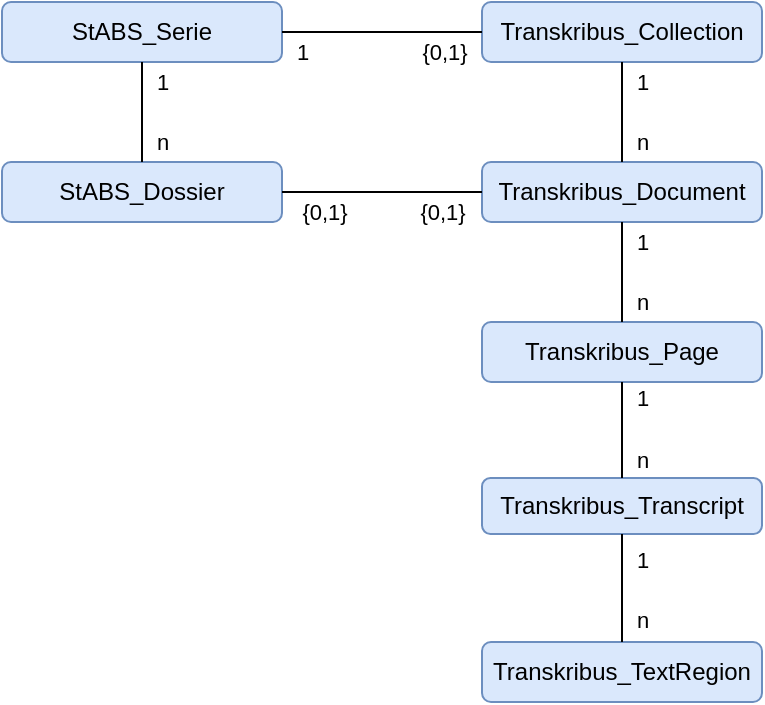 <mxfile version="21.0.2" type="device"><diagram name="Seite-1" id="zACNzoBjilEqJe3dGPYi"><mxGraphModel dx="1687" dy="920" grid="1" gridSize="10" guides="1" tooltips="1" connect="1" arrows="1" fold="1" page="1" pageScale="1" pageWidth="413" pageHeight="583" math="0" shadow="0"><root><mxCell id="0"/><mxCell id="1" parent="0"/><mxCell id="uG92Sf3wsvAc2I4nnPaD-1" value="StABS_Serie" style="rounded=1;whiteSpace=wrap;html=1;fillColor=#dae8fc;strokeColor=#6c8ebf;" vertex="1" parent="1"><mxGeometry x="10" y="10" width="140" height="30" as="geometry"/></mxCell><mxCell id="uG92Sf3wsvAc2I4nnPaD-2" value="StABS_Dossier" style="rounded=1;whiteSpace=wrap;html=1;fillColor=#dae8fc;strokeColor=#6c8ebf;" vertex="1" parent="1"><mxGeometry x="10" y="90" width="140" height="30" as="geometry"/></mxCell><mxCell id="uG92Sf3wsvAc2I4nnPaD-3" value="Transkribus_Collection" style="rounded=1;whiteSpace=wrap;html=1;fillColor=#dae8fc;strokeColor=#6c8ebf;" vertex="1" parent="1"><mxGeometry x="250" y="10" width="140" height="30" as="geometry"/></mxCell><mxCell id="uG92Sf3wsvAc2I4nnPaD-4" value="Transkribus_Document" style="rounded=1;whiteSpace=wrap;html=1;fillColor=#dae8fc;strokeColor=#6c8ebf;" vertex="1" parent="1"><mxGeometry x="250" y="90" width="140" height="30" as="geometry"/></mxCell><mxCell id="uG92Sf3wsvAc2I4nnPaD-5" value="Transkribus_Page" style="rounded=1;whiteSpace=wrap;html=1;fillColor=#dae8fc;strokeColor=#6c8ebf;" vertex="1" parent="1"><mxGeometry x="250" y="170" width="140" height="30" as="geometry"/></mxCell><mxCell id="uG92Sf3wsvAc2I4nnPaD-6" value="Transkribus_Transcript" style="rounded=1;whiteSpace=wrap;html=1;fillColor=#dae8fc;strokeColor=#6c8ebf;" vertex="1" parent="1"><mxGeometry x="250" y="248" width="140" height="28" as="geometry"/></mxCell><mxCell id="uG92Sf3wsvAc2I4nnPaD-7" value="Transkribus_TextRegion" style="rounded=1;whiteSpace=wrap;html=1;fillColor=#dae8fc;strokeColor=#6c8ebf;" vertex="1" parent="1"><mxGeometry x="250" y="330" width="140" height="30" as="geometry"/></mxCell><mxCell id="uG92Sf3wsvAc2I4nnPaD-8" value="" style="endArrow=none;html=1;rounded=0;entryX=0.5;entryY=1;entryDx=0;entryDy=0;exitX=0.5;exitY=0;exitDx=0;exitDy=0;" edge="1" parent="1" source="uG92Sf3wsvAc2I4nnPaD-2" target="uG92Sf3wsvAc2I4nnPaD-1"><mxGeometry width="50" height="50" relative="1" as="geometry"><mxPoint x="170" y="120" as="sourcePoint"/><mxPoint x="220" y="70" as="targetPoint"/></mxGeometry></mxCell><mxCell id="uG92Sf3wsvAc2I4nnPaD-9" value="1" style="edgeLabel;html=1;align=center;verticalAlign=middle;resizable=0;points=[];" vertex="1" connectable="0" parent="uG92Sf3wsvAc2I4nnPaD-8"><mxGeometry x="-0.501" y="1" relative="1" as="geometry"><mxPoint x="11" y="-28" as="offset"/></mxGeometry></mxCell><mxCell id="uG92Sf3wsvAc2I4nnPaD-10" value="n" style="edgeLabel;html=1;align=center;verticalAlign=middle;resizable=0;points=[];" vertex="1" connectable="0" parent="uG92Sf3wsvAc2I4nnPaD-8"><mxGeometry x="-0.596" y="-2" relative="1" as="geometry"><mxPoint x="8" as="offset"/></mxGeometry></mxCell><mxCell id="uG92Sf3wsvAc2I4nnPaD-11" value="" style="endArrow=none;html=1;rounded=0;entryX=1;entryY=0.5;entryDx=0;entryDy=0;exitX=0;exitY=0.5;exitDx=0;exitDy=0;" edge="1" parent="1" source="uG92Sf3wsvAc2I4nnPaD-3" target="uG92Sf3wsvAc2I4nnPaD-1"><mxGeometry width="50" height="50" relative="1" as="geometry"><mxPoint x="90" y="100" as="sourcePoint"/><mxPoint x="90" y="50" as="targetPoint"/></mxGeometry></mxCell><mxCell id="uG92Sf3wsvAc2I4nnPaD-14" value="{0,1}" style="edgeLabel;html=1;align=center;verticalAlign=middle;resizable=0;points=[];" vertex="1" connectable="0" parent="uG92Sf3wsvAc2I4nnPaD-11"><mxGeometry x="0.231" y="2" relative="1" as="geometry"><mxPoint x="42" y="8" as="offset"/></mxGeometry></mxCell><mxCell id="uG92Sf3wsvAc2I4nnPaD-15" value="1" style="edgeLabel;html=1;align=center;verticalAlign=middle;resizable=0;points=[];" vertex="1" connectable="0" parent="uG92Sf3wsvAc2I4nnPaD-11"><mxGeometry relative="1" as="geometry"><mxPoint x="-40" y="10" as="offset"/></mxGeometry></mxCell><mxCell id="uG92Sf3wsvAc2I4nnPaD-16" value="" style="endArrow=none;html=1;rounded=0;entryX=1;entryY=0.5;entryDx=0;entryDy=0;exitX=0;exitY=0.5;exitDx=0;exitDy=0;" edge="1" parent="1" source="uG92Sf3wsvAc2I4nnPaD-4" target="uG92Sf3wsvAc2I4nnPaD-2"><mxGeometry width="50" height="50" relative="1" as="geometry"><mxPoint x="250" y="150" as="sourcePoint"/><mxPoint x="150" y="150" as="targetPoint"/></mxGeometry></mxCell><mxCell id="uG92Sf3wsvAc2I4nnPaD-17" value="{0,1}" style="edgeLabel;html=1;align=center;verticalAlign=middle;resizable=0;points=[];" vertex="1" connectable="0" parent="uG92Sf3wsvAc2I4nnPaD-16"><mxGeometry x="0.231" y="2" relative="1" as="geometry"><mxPoint x="-18" y="8" as="offset"/></mxGeometry></mxCell><mxCell id="uG92Sf3wsvAc2I4nnPaD-18" value="{0,1}" style="edgeLabel;html=1;align=center;verticalAlign=middle;resizable=0;points=[];" vertex="1" connectable="0" parent="uG92Sf3wsvAc2I4nnPaD-16"><mxGeometry relative="1" as="geometry"><mxPoint x="30" y="10" as="offset"/></mxGeometry></mxCell><mxCell id="uG92Sf3wsvAc2I4nnPaD-19" value="" style="endArrow=none;html=1;rounded=0;entryX=0.5;entryY=1;entryDx=0;entryDy=0;exitX=0.5;exitY=0;exitDx=0;exitDy=0;" edge="1" parent="1" source="uG92Sf3wsvAc2I4nnPaD-4" target="uG92Sf3wsvAc2I4nnPaD-3"><mxGeometry width="50" height="50" relative="1" as="geometry"><mxPoint x="320" y="80" as="sourcePoint"/><mxPoint x="319.8" y="50" as="targetPoint"/></mxGeometry></mxCell><mxCell id="uG92Sf3wsvAc2I4nnPaD-20" value="1" style="edgeLabel;html=1;align=center;verticalAlign=middle;resizable=0;points=[];" vertex="1" connectable="0" parent="uG92Sf3wsvAc2I4nnPaD-19"><mxGeometry x="-0.501" y="1" relative="1" as="geometry"><mxPoint x="11" y="-28" as="offset"/></mxGeometry></mxCell><mxCell id="uG92Sf3wsvAc2I4nnPaD-21" value="n" style="edgeLabel;html=1;align=center;verticalAlign=middle;resizable=0;points=[];" vertex="1" connectable="0" parent="uG92Sf3wsvAc2I4nnPaD-19"><mxGeometry x="-0.596" y="-2" relative="1" as="geometry"><mxPoint x="8" as="offset"/></mxGeometry></mxCell><mxCell id="uG92Sf3wsvAc2I4nnPaD-23" value="" style="endArrow=none;html=1;rounded=0;entryX=0.5;entryY=1;entryDx=0;entryDy=0;exitX=0.5;exitY=0;exitDx=0;exitDy=0;" edge="1" parent="1" source="uG92Sf3wsvAc2I4nnPaD-5" target="uG92Sf3wsvAc2I4nnPaD-4"><mxGeometry width="50" height="50" relative="1" as="geometry"><mxPoint x="330" y="100" as="sourcePoint"/><mxPoint x="330" y="50" as="targetPoint"/></mxGeometry></mxCell><mxCell id="uG92Sf3wsvAc2I4nnPaD-24" value="1" style="edgeLabel;html=1;align=center;verticalAlign=middle;resizable=0;points=[];" vertex="1" connectable="0" parent="uG92Sf3wsvAc2I4nnPaD-23"><mxGeometry x="-0.501" y="1" relative="1" as="geometry"><mxPoint x="11" y="-28" as="offset"/></mxGeometry></mxCell><mxCell id="uG92Sf3wsvAc2I4nnPaD-25" value="n" style="edgeLabel;html=1;align=center;verticalAlign=middle;resizable=0;points=[];" vertex="1" connectable="0" parent="uG92Sf3wsvAc2I4nnPaD-23"><mxGeometry x="-0.596" y="-2" relative="1" as="geometry"><mxPoint x="8" as="offset"/></mxGeometry></mxCell><mxCell id="uG92Sf3wsvAc2I4nnPaD-26" value="" style="endArrow=none;html=1;rounded=0;entryX=0.5;entryY=1;entryDx=0;entryDy=0;exitX=0.5;exitY=0;exitDx=0;exitDy=0;" edge="1" parent="1" source="uG92Sf3wsvAc2I4nnPaD-6" target="uG92Sf3wsvAc2I4nnPaD-5"><mxGeometry width="50" height="50" relative="1" as="geometry"><mxPoint x="360" y="230" as="sourcePoint"/><mxPoint x="330" y="130" as="targetPoint"/></mxGeometry></mxCell><mxCell id="uG92Sf3wsvAc2I4nnPaD-27" value="1" style="edgeLabel;html=1;align=center;verticalAlign=middle;resizable=0;points=[];" vertex="1" connectable="0" parent="uG92Sf3wsvAc2I4nnPaD-26"><mxGeometry x="-0.501" y="1" relative="1" as="geometry"><mxPoint x="11" y="-28" as="offset"/></mxGeometry></mxCell><mxCell id="uG92Sf3wsvAc2I4nnPaD-28" value="n" style="edgeLabel;html=1;align=center;verticalAlign=middle;resizable=0;points=[];" vertex="1" connectable="0" parent="uG92Sf3wsvAc2I4nnPaD-26"><mxGeometry x="-0.596" y="-2" relative="1" as="geometry"><mxPoint x="8" as="offset"/></mxGeometry></mxCell><mxCell id="uG92Sf3wsvAc2I4nnPaD-29" value="" style="endArrow=none;html=1;rounded=0;entryX=0.5;entryY=1;entryDx=0;entryDy=0;exitX=0.5;exitY=0;exitDx=0;exitDy=0;" edge="1" parent="1" source="uG92Sf3wsvAc2I4nnPaD-7" target="uG92Sf3wsvAc2I4nnPaD-6"><mxGeometry width="50" height="50" relative="1" as="geometry"><mxPoint x="330" y="258" as="sourcePoint"/><mxPoint x="330" y="210" as="targetPoint"/></mxGeometry></mxCell><mxCell id="uG92Sf3wsvAc2I4nnPaD-30" value="1" style="edgeLabel;html=1;align=center;verticalAlign=middle;resizable=0;points=[];" vertex="1" connectable="0" parent="uG92Sf3wsvAc2I4nnPaD-29"><mxGeometry x="-0.501" y="1" relative="1" as="geometry"><mxPoint x="11" y="-28" as="offset"/></mxGeometry></mxCell><mxCell id="uG92Sf3wsvAc2I4nnPaD-31" value="n" style="edgeLabel;html=1;align=center;verticalAlign=middle;resizable=0;points=[];" vertex="1" connectable="0" parent="uG92Sf3wsvAc2I4nnPaD-29"><mxGeometry x="-0.596" y="-2" relative="1" as="geometry"><mxPoint x="8" as="offset"/></mxGeometry></mxCell></root></mxGraphModel></diagram></mxfile>